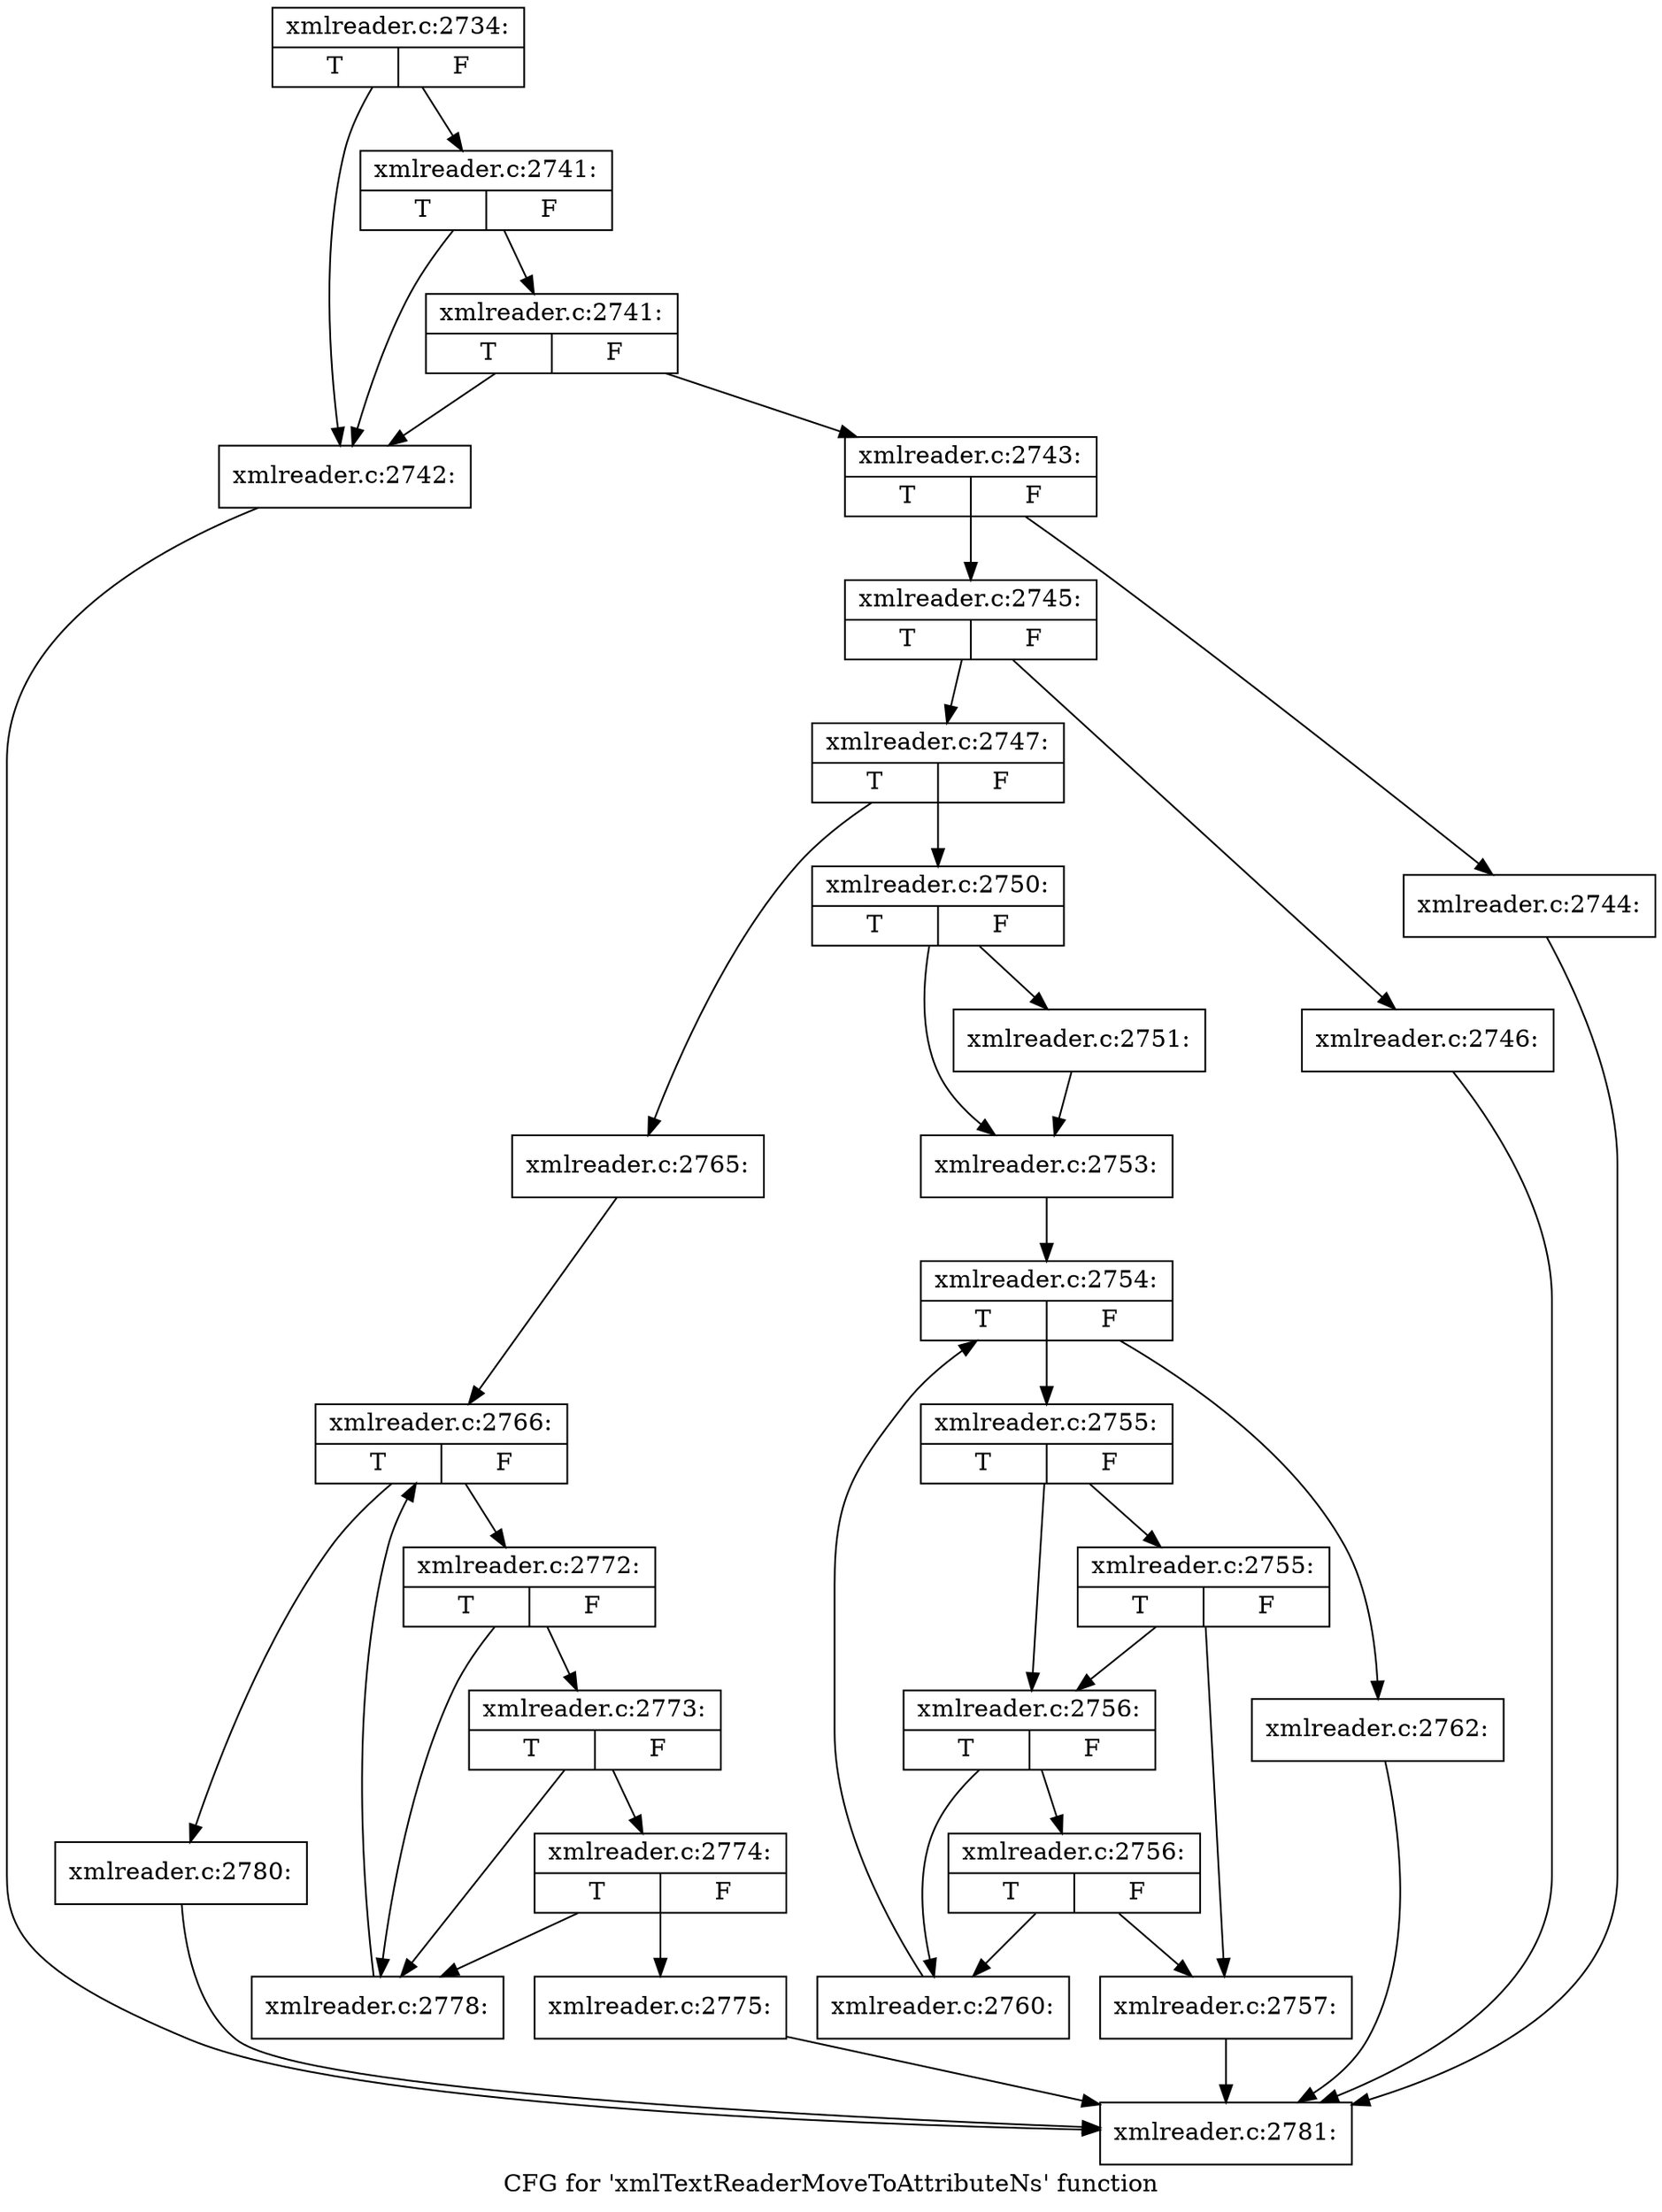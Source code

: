 digraph "CFG for 'xmlTextReaderMoveToAttributeNs' function" {
	label="CFG for 'xmlTextReaderMoveToAttributeNs' function";

	Node0x46ffdf0 [shape=record,label="{xmlreader.c:2734:|{<s0>T|<s1>F}}"];
	Node0x46ffdf0 -> Node0x47851d0;
	Node0x46ffdf0 -> Node0x47852f0;
	Node0x47852f0 [shape=record,label="{xmlreader.c:2741:|{<s0>T|<s1>F}}"];
	Node0x47852f0 -> Node0x47851d0;
	Node0x47852f0 -> Node0x4785270;
	Node0x4785270 [shape=record,label="{xmlreader.c:2741:|{<s0>T|<s1>F}}"];
	Node0x4785270 -> Node0x47851d0;
	Node0x4785270 -> Node0x4785220;
	Node0x47851d0 [shape=record,label="{xmlreader.c:2742:}"];
	Node0x47851d0 -> Node0x47775a0;
	Node0x4785220 [shape=record,label="{xmlreader.c:2743:|{<s0>T|<s1>F}}"];
	Node0x4785220 -> Node0x4785c10;
	Node0x4785220 -> Node0x4785c60;
	Node0x4785c10 [shape=record,label="{xmlreader.c:2744:}"];
	Node0x4785c10 -> Node0x47775a0;
	Node0x4785c60 [shape=record,label="{xmlreader.c:2745:|{<s0>T|<s1>F}}"];
	Node0x4785c60 -> Node0x4786250;
	Node0x4785c60 -> Node0x47862a0;
	Node0x4786250 [shape=record,label="{xmlreader.c:2746:}"];
	Node0x4786250 -> Node0x47775a0;
	Node0x47862a0 [shape=record,label="{xmlreader.c:2747:|{<s0>T|<s1>F}}"];
	Node0x47862a0 -> Node0x4786c30;
	Node0x47862a0 -> Node0x4786c80;
	Node0x4786c30 [shape=record,label="{xmlreader.c:2750:|{<s0>T|<s1>F}}"];
	Node0x4786c30 -> Node0x4787100;
	Node0x4786c30 -> Node0x47870b0;
	Node0x47870b0 [shape=record,label="{xmlreader.c:2751:}"];
	Node0x47870b0 -> Node0x4787100;
	Node0x4787100 [shape=record,label="{xmlreader.c:2753:}"];
	Node0x4787100 -> Node0x4787b50;
	Node0x4787b50 [shape=record,label="{xmlreader.c:2754:|{<s0>T|<s1>F}}"];
	Node0x4787b50 -> Node0x4787f40;
	Node0x4787b50 -> Node0x4787d70;
	Node0x4787f40 [shape=record,label="{xmlreader.c:2755:|{<s0>T|<s1>F}}"];
	Node0x4787f40 -> Node0x4788220;
	Node0x4787f40 -> Node0x47881a0;
	Node0x4788220 [shape=record,label="{xmlreader.c:2755:|{<s0>T|<s1>F}}"];
	Node0x4788220 -> Node0x4788100;
	Node0x4788220 -> Node0x47881a0;
	Node0x47881a0 [shape=record,label="{xmlreader.c:2756:|{<s0>T|<s1>F}}"];
	Node0x47881a0 -> Node0x4788780;
	Node0x47881a0 -> Node0x4788150;
	Node0x4788780 [shape=record,label="{xmlreader.c:2756:|{<s0>T|<s1>F}}"];
	Node0x4788780 -> Node0x4788100;
	Node0x4788780 -> Node0x4788150;
	Node0x4788100 [shape=record,label="{xmlreader.c:2757:}"];
	Node0x4788100 -> Node0x47775a0;
	Node0x4788150 [shape=record,label="{xmlreader.c:2760:}"];
	Node0x4788150 -> Node0x4787b50;
	Node0x4787d70 [shape=record,label="{xmlreader.c:2762:}"];
	Node0x4787d70 -> Node0x47775a0;
	Node0x4786c80 [shape=record,label="{xmlreader.c:2765:}"];
	Node0x4786c80 -> Node0x4789cd0;
	Node0x4789cd0 [shape=record,label="{xmlreader.c:2766:|{<s0>T|<s1>F}}"];
	Node0x4789cd0 -> Node0x478a0c0;
	Node0x4789cd0 -> Node0x4789ef0;
	Node0x478a0c0 [shape=record,label="{xmlreader.c:2772:|{<s0>T|<s1>F}}"];
	Node0x478a0c0 -> Node0x478a320;
	Node0x478a0c0 -> Node0x478a2d0;
	Node0x478a320 [shape=record,label="{xmlreader.c:2773:|{<s0>T|<s1>F}}"];
	Node0x478a320 -> Node0x478a6f0;
	Node0x478a320 -> Node0x478a2d0;
	Node0x478a6f0 [shape=record,label="{xmlreader.c:2774:|{<s0>T|<s1>F}}"];
	Node0x478a6f0 -> Node0x478a280;
	Node0x478a6f0 -> Node0x478a2d0;
	Node0x478a280 [shape=record,label="{xmlreader.c:2775:}"];
	Node0x478a280 -> Node0x47775a0;
	Node0x478a2d0 [shape=record,label="{xmlreader.c:2778:}"];
	Node0x478a2d0 -> Node0x4789cd0;
	Node0x4789ef0 [shape=record,label="{xmlreader.c:2780:}"];
	Node0x4789ef0 -> Node0x47775a0;
	Node0x47775a0 [shape=record,label="{xmlreader.c:2781:}"];
}

